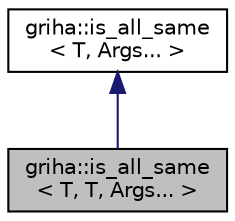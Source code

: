 digraph "griha::is_all_same&lt; T, T, Args... &gt;"
{
  edge [fontname="Helvetica",fontsize="10",labelfontname="Helvetica",labelfontsize="10"];
  node [fontname="Helvetica",fontsize="10",shape=record];
  Node1 [label="griha::is_all_same\l\< T, T, Args... \>",height=0.2,width=0.4,color="black", fillcolor="grey75", style="filled", fontcolor="black"];
  Node2 -> Node1 [dir="back",color="midnightblue",fontsize="10",style="solid",fontname="Helvetica"];
  Node2 [label="griha::is_all_same\l\< T, Args... \>",height=0.2,width=0.4,color="black", fillcolor="white", style="filled",URL="$structgriha_1_1is__all__same.html"];
}
